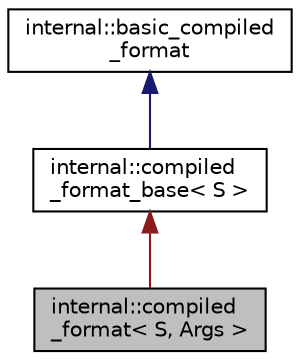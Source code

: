 digraph "internal::compiled_format&lt; S, Args &gt;"
{
  edge [fontname="Helvetica",fontsize="10",labelfontname="Helvetica",labelfontsize="10"];
  node [fontname="Helvetica",fontsize="10",shape=record];
  Node3 [label="internal::compiled\l_format\< S, Args \>",height=0.2,width=0.4,color="black", fillcolor="grey75", style="filled", fontcolor="black"];
  Node4 -> Node3 [dir="back",color="firebrick4",fontsize="10",style="solid"];
  Node4 [label="internal::compiled\l_format_base\< S \>",height=0.2,width=0.4,color="black", fillcolor="white", style="filled",URL="$structinternal_1_1compiled__format__base.html"];
  Node5 -> Node4 [dir="back",color="midnightblue",fontsize="10",style="solid"];
  Node5 [label="internal::basic_compiled\l_format",height=0.2,width=0.4,color="black", fillcolor="white", style="filled",URL="$structinternal_1_1basic__compiled__format.html"];
}
